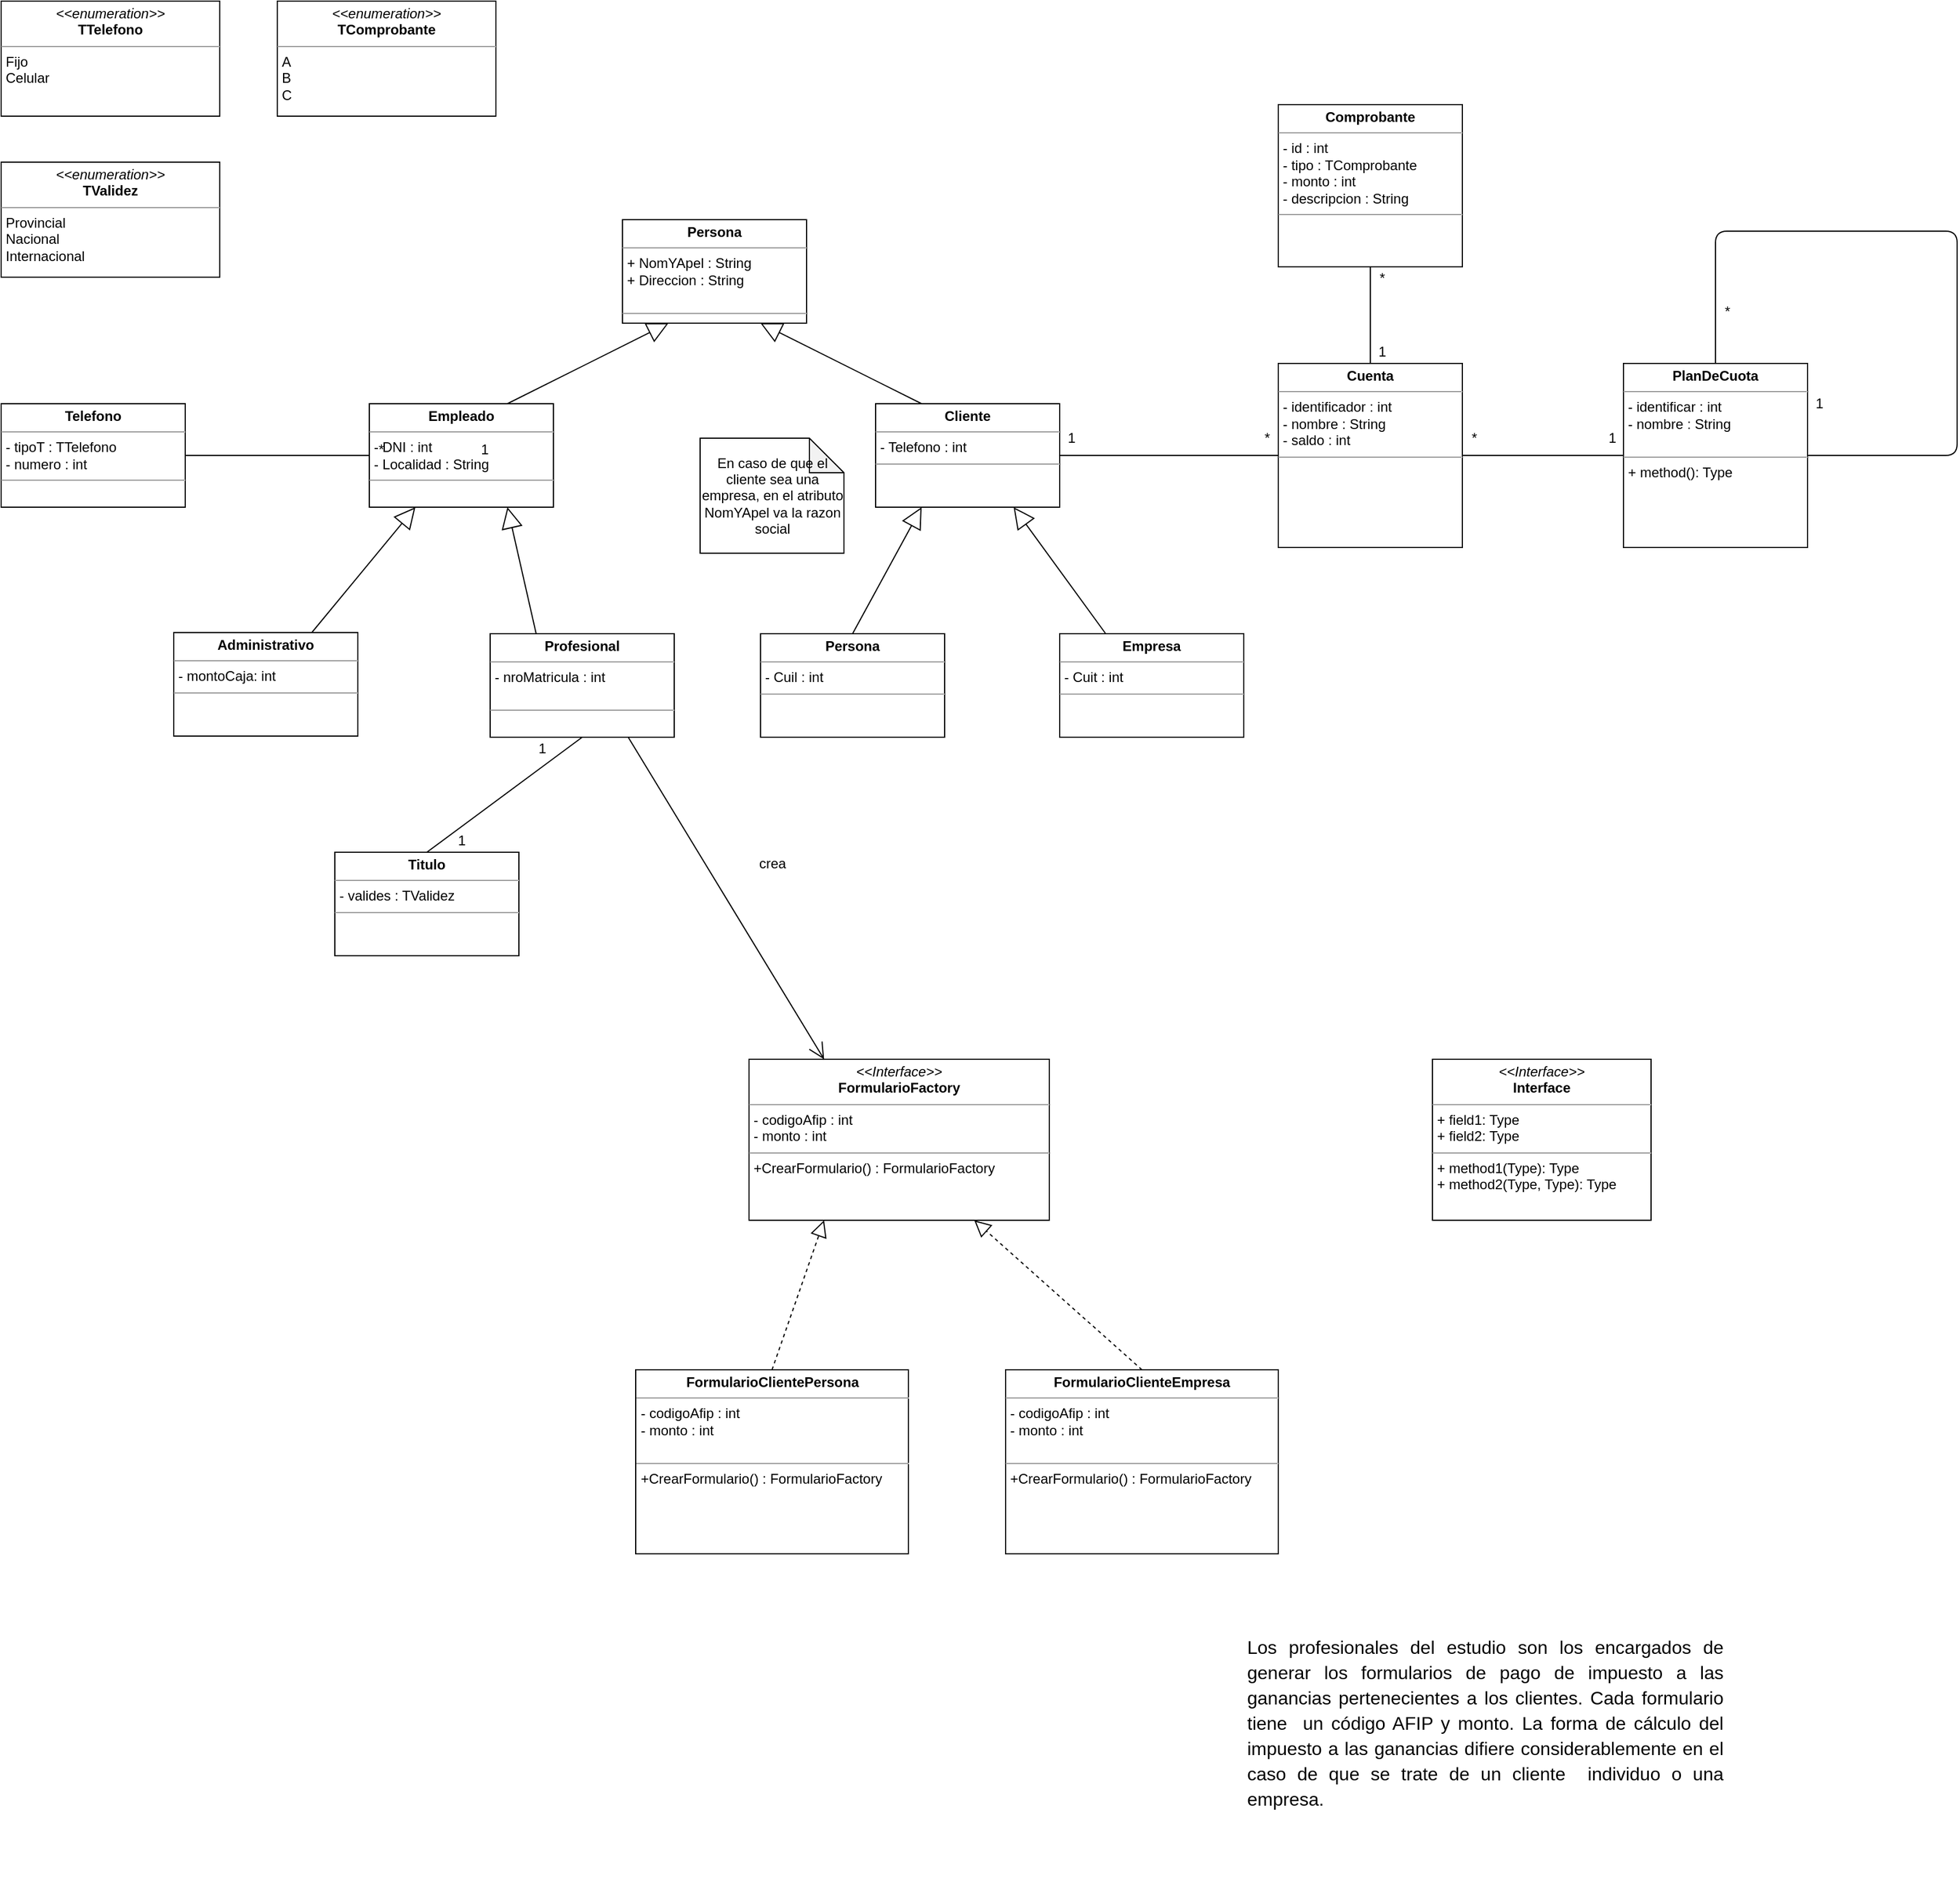 <mxfile version="14.7.4" type="github">
  <diagram name="Page-1" id="c4acf3e9-155e-7222-9cf6-157b1a14988f">
    <mxGraphModel dx="2790" dy="2544" grid="1" gridSize="10" guides="1" tooltips="1" connect="1" arrows="1" fold="1" page="1" pageScale="1" pageWidth="850" pageHeight="1100" background="none" math="0" shadow="0">
      <root>
        <mxCell id="0" />
        <mxCell id="1" parent="0" />
        <mxCell id="xygB0VnPQsvzj4-QFH4z-1" value="&lt;p style=&quot;margin: 0px ; margin-top: 4px ; text-align: center&quot;&gt;&lt;b&gt;Persona&lt;/b&gt;&lt;/p&gt;&lt;hr size=&quot;1&quot;&gt;&lt;p style=&quot;margin: 0px ; margin-left: 4px&quot;&gt;+ NomYApel : String&lt;/p&gt;&lt;p style=&quot;margin: 0px ; margin-left: 4px&quot;&gt;+ Direccion : String&lt;/p&gt;&lt;p style=&quot;margin: 0px ; margin-left: 4px&quot;&gt;&lt;br&gt;&lt;/p&gt;&lt;hr size=&quot;1&quot;&gt;&lt;p style=&quot;margin: 0px ; margin-left: 4px&quot;&gt;&lt;br&gt;&lt;/p&gt;" style="verticalAlign=top;align=left;overflow=fill;fontSize=12;fontFamily=Helvetica;html=1;" vertex="1" parent="1">
          <mxGeometry x="380" y="40" width="160" height="90" as="geometry" />
        </mxCell>
        <mxCell id="xygB0VnPQsvzj4-QFH4z-4" value="&lt;p style=&quot;margin: 0px ; margin-top: 4px ; text-align: center&quot;&gt;&lt;b&gt;Empleado&lt;/b&gt;&lt;/p&gt;&lt;hr size=&quot;1&quot;&gt;&lt;p style=&quot;margin: 0px ; margin-left: 4px&quot;&gt;- DNI : int&lt;/p&gt;&lt;p style=&quot;margin: 0px ; margin-left: 4px&quot;&gt;- Localidad : String&lt;/p&gt;&lt;hr size=&quot;1&quot;&gt;&lt;p style=&quot;margin: 0px ; margin-left: 4px&quot;&gt;&lt;br&gt;&lt;/p&gt;" style="verticalAlign=top;align=left;overflow=fill;fontSize=12;fontFamily=Helvetica;html=1;" vertex="1" parent="1">
          <mxGeometry x="160" y="200" width="160" height="90" as="geometry" />
        </mxCell>
        <mxCell id="xygB0VnPQsvzj4-QFH4z-5" value="&lt;p style=&quot;margin: 0px ; margin-top: 4px ; text-align: center&quot;&gt;&lt;b&gt;Cliente&lt;/b&gt;&lt;/p&gt;&lt;hr size=&quot;1&quot;&gt;&lt;p style=&quot;margin: 0px ; margin-left: 4px&quot;&gt;- Telefono : int&lt;/p&gt;&lt;hr size=&quot;1&quot;&gt;&lt;p style=&quot;margin: 0px ; margin-left: 4px&quot;&gt;&lt;br&gt;&lt;/p&gt;" style="verticalAlign=top;align=left;overflow=fill;fontSize=12;fontFamily=Helvetica;html=1;" vertex="1" parent="1">
          <mxGeometry x="600" y="200" width="160" height="90" as="geometry" />
        </mxCell>
        <mxCell id="xygB0VnPQsvzj4-QFH4z-6" value="" style="endArrow=block;endSize=16;endFill=0;html=1;entryX=0.75;entryY=1;entryDx=0;entryDy=0;exitX=0.25;exitY=0;exitDx=0;exitDy=0;" edge="1" parent="1" source="xygB0VnPQsvzj4-QFH4z-5" target="xygB0VnPQsvzj4-QFH4z-1">
          <mxGeometry width="160" relative="1" as="geometry">
            <mxPoint x="470" y="390" as="sourcePoint" />
            <mxPoint x="630" y="390" as="targetPoint" />
          </mxGeometry>
        </mxCell>
        <mxCell id="xygB0VnPQsvzj4-QFH4z-8" value="" style="endArrow=block;endSize=16;endFill=0;html=1;entryX=0.25;entryY=1;entryDx=0;entryDy=0;exitX=0.75;exitY=0;exitDx=0;exitDy=0;" edge="1" parent="1" source="xygB0VnPQsvzj4-QFH4z-4" target="xygB0VnPQsvzj4-QFH4z-1">
          <mxGeometry width="160" relative="1" as="geometry">
            <mxPoint x="480" y="400" as="sourcePoint" />
            <mxPoint x="640" y="400" as="targetPoint" />
          </mxGeometry>
        </mxCell>
        <mxCell id="xygB0VnPQsvzj4-QFH4z-9" value="&lt;p style=&quot;margin: 0px ; margin-top: 4px ; text-align: center&quot;&gt;&lt;b&gt;Persona&lt;/b&gt;&lt;/p&gt;&lt;hr size=&quot;1&quot;&gt;&lt;p style=&quot;margin: 0px ; margin-left: 4px&quot;&gt;- Cuil : int&lt;/p&gt;&lt;hr size=&quot;1&quot;&gt;&lt;p style=&quot;margin: 0px ; margin-left: 4px&quot;&gt;&lt;br&gt;&lt;/p&gt;" style="verticalAlign=top;align=left;overflow=fill;fontSize=12;fontFamily=Helvetica;html=1;" vertex="1" parent="1">
          <mxGeometry x="500" y="400" width="160" height="90" as="geometry" />
        </mxCell>
        <mxCell id="xygB0VnPQsvzj4-QFH4z-10" value="&lt;p style=&quot;margin: 0px ; margin-top: 4px ; text-align: center&quot;&gt;&lt;b&gt;Empresa&lt;/b&gt;&lt;/p&gt;&lt;hr size=&quot;1&quot;&gt;&lt;p style=&quot;margin: 0px ; margin-left: 4px&quot;&gt;- Cuit : int&lt;/p&gt;&lt;hr size=&quot;1&quot;&gt;&lt;p style=&quot;margin: 0px ; margin-left: 4px&quot;&gt;&lt;br&gt;&lt;/p&gt;" style="verticalAlign=top;align=left;overflow=fill;fontSize=12;fontFamily=Helvetica;html=1;" vertex="1" parent="1">
          <mxGeometry x="760" y="400" width="160" height="90" as="geometry" />
        </mxCell>
        <mxCell id="xygB0VnPQsvzj4-QFH4z-11" value="" style="endArrow=block;endSize=16;endFill=0;html=1;entryX=0.75;entryY=1;entryDx=0;entryDy=0;exitX=0.25;exitY=0;exitDx=0;exitDy=0;" edge="1" parent="1" source="xygB0VnPQsvzj4-QFH4z-10" target="xygB0VnPQsvzj4-QFH4z-5">
          <mxGeometry width="160" relative="1" as="geometry">
            <mxPoint x="580" y="540" as="sourcePoint" />
            <mxPoint x="740" y="540" as="targetPoint" />
          </mxGeometry>
        </mxCell>
        <mxCell id="xygB0VnPQsvzj4-QFH4z-13" value="" style="endArrow=block;endSize=16;endFill=0;html=1;entryX=0.25;entryY=1;entryDx=0;entryDy=0;exitX=0.5;exitY=0;exitDx=0;exitDy=0;" edge="1" parent="1" source="xygB0VnPQsvzj4-QFH4z-9" target="xygB0VnPQsvzj4-QFH4z-5">
          <mxGeometry width="160" relative="1" as="geometry">
            <mxPoint x="590" y="550" as="sourcePoint" />
            <mxPoint x="750" y="550" as="targetPoint" />
          </mxGeometry>
        </mxCell>
        <mxCell id="xygB0VnPQsvzj4-QFH4z-14" value="En caso de que el cliente sea una empresa, en el atributo NomYApel va la razon social" style="shape=note;whiteSpace=wrap;html=1;backgroundOutline=1;darkOpacity=0.05;" vertex="1" parent="1">
          <mxGeometry x="447.5" y="230" width="125" height="100" as="geometry" />
        </mxCell>
        <mxCell id="xygB0VnPQsvzj4-QFH4z-16" value="&lt;p style=&quot;margin: 0px ; margin-top: 4px ; text-align: center&quot;&gt;&lt;b&gt;Telefono&lt;/b&gt;&lt;/p&gt;&lt;hr size=&quot;1&quot;&gt;&lt;p style=&quot;margin: 0px ; margin-left: 4px&quot;&gt;- tipoT : TTelefono&lt;/p&gt;&lt;p style=&quot;margin: 0px ; margin-left: 4px&quot;&gt;- numero : int&lt;/p&gt;&lt;hr size=&quot;1&quot;&gt;&lt;p style=&quot;margin: 0px ; margin-left: 4px&quot;&gt;&lt;br&gt;&lt;/p&gt;" style="verticalAlign=top;align=left;overflow=fill;fontSize=12;fontFamily=Helvetica;html=1;" vertex="1" parent="1">
          <mxGeometry x="-160" y="200" width="160" height="90" as="geometry" />
        </mxCell>
        <mxCell id="xygB0VnPQsvzj4-QFH4z-17" value="" style="endArrow=none;html=1;entryX=0;entryY=0.5;entryDx=0;entryDy=0;exitX=1;exitY=0.5;exitDx=0;exitDy=0;" edge="1" parent="1" source="xygB0VnPQsvzj4-QFH4z-16" target="xygB0VnPQsvzj4-QFH4z-4">
          <mxGeometry width="50" height="50" relative="1" as="geometry">
            <mxPoint x="160" y="500" as="sourcePoint" />
            <mxPoint x="210" y="450" as="targetPoint" />
          </mxGeometry>
        </mxCell>
        <mxCell id="xygB0VnPQsvzj4-QFH4z-18" value="*" style="text;html=1;align=center;verticalAlign=middle;resizable=0;points=[];autosize=1;strokeColor=none;" vertex="1" parent="1">
          <mxGeometry x="160" y="230" width="20" height="20" as="geometry" />
        </mxCell>
        <mxCell id="xygB0VnPQsvzj4-QFH4z-19" value="1" style="text;html=1;align=center;verticalAlign=middle;resizable=0;points=[];autosize=1;strokeColor=none;" vertex="1" parent="1">
          <mxGeometry x="250" y="230" width="20" height="20" as="geometry" />
        </mxCell>
        <mxCell id="xygB0VnPQsvzj4-QFH4z-22" value="&lt;p style=&quot;margin: 0px ; margin-top: 4px ; text-align: center&quot;&gt;&lt;b&gt;Cuenta&lt;/b&gt;&lt;/p&gt;&lt;hr size=&quot;1&quot;&gt;&lt;p style=&quot;margin: 0px ; margin-left: 4px&quot;&gt;- identificador : int&lt;/p&gt;&lt;p style=&quot;margin: 0px ; margin-left: 4px&quot;&gt;- nombre : String&lt;/p&gt;&lt;p style=&quot;margin: 0px ; margin-left: 4px&quot;&gt;- saldo : int&lt;/p&gt;&lt;hr size=&quot;1&quot;&gt;&lt;p style=&quot;margin: 0px ; margin-left: 4px&quot;&gt;&lt;br&gt;&lt;/p&gt;" style="verticalAlign=top;align=left;overflow=fill;fontSize=12;fontFamily=Helvetica;html=1;" vertex="1" parent="1">
          <mxGeometry x="950" y="165" width="160" height="160" as="geometry" />
        </mxCell>
        <mxCell id="xygB0VnPQsvzj4-QFH4z-23" value="&lt;p style=&quot;margin: 0px ; margin-top: 4px ; text-align: center&quot;&gt;&lt;b&gt;PlanDeCuota&lt;/b&gt;&lt;/p&gt;&lt;hr size=&quot;1&quot;&gt;&lt;p style=&quot;margin: 0px ; margin-left: 4px&quot;&gt;- identificar : int&lt;/p&gt;&lt;p style=&quot;margin: 0px ; margin-left: 4px&quot;&gt;- nombre : String&lt;/p&gt;&lt;p style=&quot;margin: 0px ; margin-left: 4px&quot;&gt;&lt;br&gt;&lt;/p&gt;&lt;hr size=&quot;1&quot;&gt;&lt;p style=&quot;margin: 0px ; margin-left: 4px&quot;&gt;+ method(): Type&lt;/p&gt;" style="verticalAlign=top;align=left;overflow=fill;fontSize=12;fontFamily=Helvetica;html=1;" vertex="1" parent="1">
          <mxGeometry x="1250" y="165" width="160" height="160" as="geometry" />
        </mxCell>
        <mxCell id="xygB0VnPQsvzj4-QFH4z-24" value="" style="endArrow=none;html=1;entryX=0;entryY=0.5;entryDx=0;entryDy=0;exitX=1;exitY=0.5;exitDx=0;exitDy=0;" edge="1" parent="1" source="xygB0VnPQsvzj4-QFH4z-22" target="xygB0VnPQsvzj4-QFH4z-23">
          <mxGeometry width="50" height="50" relative="1" as="geometry">
            <mxPoint x="1150" y="400" as="sourcePoint" />
            <mxPoint x="1200" y="350" as="targetPoint" />
          </mxGeometry>
        </mxCell>
        <mxCell id="xygB0VnPQsvzj4-QFH4z-25" value="*" style="text;html=1;align=center;verticalAlign=middle;resizable=0;points=[];autosize=1;strokeColor=none;" vertex="1" parent="1">
          <mxGeometry x="1110" y="220" width="20" height="20" as="geometry" />
        </mxCell>
        <mxCell id="xygB0VnPQsvzj4-QFH4z-26" value="1" style="text;html=1;align=center;verticalAlign=middle;resizable=0;points=[];autosize=1;strokeColor=none;" vertex="1" parent="1">
          <mxGeometry x="1230" y="220" width="20" height="20" as="geometry" />
        </mxCell>
        <mxCell id="xygB0VnPQsvzj4-QFH4z-27" value="" style="endArrow=none;html=1;entryX=1;entryY=0.5;entryDx=0;entryDy=0;exitX=0.5;exitY=0;exitDx=0;exitDy=0;" edge="1" parent="1" source="xygB0VnPQsvzj4-QFH4z-23" target="xygB0VnPQsvzj4-QFH4z-23">
          <mxGeometry width="50" height="50" relative="1" as="geometry">
            <mxPoint x="1280" y="340" as="sourcePoint" />
            <mxPoint x="1330" y="290" as="targetPoint" />
            <Array as="points">
              <mxPoint x="1330" y="50" />
              <mxPoint x="1430" y="50" />
              <mxPoint x="1540" y="50" />
              <mxPoint x="1540" y="130" />
              <mxPoint x="1540" y="210" />
              <mxPoint x="1540" y="245" />
            </Array>
          </mxGeometry>
        </mxCell>
        <mxCell id="xygB0VnPQsvzj4-QFH4z-28" value="*" style="text;html=1;align=center;verticalAlign=middle;resizable=0;points=[];autosize=1;strokeColor=none;" vertex="1" parent="1">
          <mxGeometry x="1330" y="110" width="20" height="20" as="geometry" />
        </mxCell>
        <mxCell id="xygB0VnPQsvzj4-QFH4z-29" value="1" style="text;html=1;align=center;verticalAlign=middle;resizable=0;points=[];autosize=1;strokeColor=none;" vertex="1" parent="1">
          <mxGeometry x="1410" y="190" width="20" height="20" as="geometry" />
        </mxCell>
        <mxCell id="xygB0VnPQsvzj4-QFH4z-30" value="" style="endArrow=none;html=1;exitX=1;exitY=0.5;exitDx=0;exitDy=0;entryX=0;entryY=0.5;entryDx=0;entryDy=0;" edge="1" parent="1" source="xygB0VnPQsvzj4-QFH4z-5" target="xygB0VnPQsvzj4-QFH4z-22">
          <mxGeometry width="50" height="50" relative="1" as="geometry">
            <mxPoint x="980" y="280" as="sourcePoint" />
            <mxPoint x="1030" y="230" as="targetPoint" />
          </mxGeometry>
        </mxCell>
        <mxCell id="xygB0VnPQsvzj4-QFH4z-33" value="&lt;p style=&quot;margin: 0px ; margin-top: 4px ; text-align: center&quot;&gt;&lt;b&gt;Comprobante&lt;/b&gt;&lt;/p&gt;&lt;hr size=&quot;1&quot;&gt;&lt;p style=&quot;margin: 0px ; margin-left: 4px&quot;&gt;- id : int&lt;/p&gt;&lt;p style=&quot;margin: 0px ; margin-left: 4px&quot;&gt;- tipo : TComprobante&lt;/p&gt;&lt;p style=&quot;margin: 0px ; margin-left: 4px&quot;&gt;- monto : int&lt;/p&gt;&lt;p style=&quot;margin: 0px ; margin-left: 4px&quot;&gt;- descripcion : String&lt;/p&gt;&lt;hr size=&quot;1&quot;&gt;&lt;p style=&quot;margin: 0px ; margin-left: 4px&quot;&gt;&lt;br&gt;&lt;/p&gt;" style="verticalAlign=top;align=left;overflow=fill;fontSize=12;fontFamily=Helvetica;html=1;" vertex="1" parent="1">
          <mxGeometry x="950" y="-60" width="160" height="141" as="geometry" />
        </mxCell>
        <mxCell id="xygB0VnPQsvzj4-QFH4z-34" value="" style="endArrow=none;html=1;entryX=0.5;entryY=1;entryDx=0;entryDy=0;exitX=0.5;exitY=0;exitDx=0;exitDy=0;" edge="1" parent="1" source="xygB0VnPQsvzj4-QFH4z-22" target="xygB0VnPQsvzj4-QFH4z-33">
          <mxGeometry width="50" height="50" relative="1" as="geometry">
            <mxPoint x="1100" y="280" as="sourcePoint" />
            <mxPoint x="1150" y="230" as="targetPoint" />
          </mxGeometry>
        </mxCell>
        <mxCell id="xygB0VnPQsvzj4-QFH4z-35" value="1" style="text;html=1;align=center;verticalAlign=middle;resizable=0;points=[];autosize=1;strokeColor=none;" vertex="1" parent="1">
          <mxGeometry x="1030" y="145" width="20" height="20" as="geometry" />
        </mxCell>
        <mxCell id="xygB0VnPQsvzj4-QFH4z-36" value="*" style="text;html=1;align=center;verticalAlign=middle;resizable=0;points=[];autosize=1;strokeColor=none;" vertex="1" parent="1">
          <mxGeometry x="1030" y="81" width="20" height="20" as="geometry" />
        </mxCell>
        <mxCell id="xygB0VnPQsvzj4-QFH4z-37" value="&lt;p style=&quot;margin: 0px ; margin-top: 4px ; text-align: center&quot;&gt;&lt;b&gt;Administrativo&lt;/b&gt;&lt;/p&gt;&lt;hr size=&quot;1&quot;&gt;&lt;p style=&quot;margin: 0px ; margin-left: 4px&quot;&gt;- montoCaja: int&lt;/p&gt;&lt;hr size=&quot;1&quot;&gt;&lt;p style=&quot;margin: 0px ; margin-left: 4px&quot;&gt;&lt;br&gt;&lt;/p&gt;" style="verticalAlign=top;align=left;overflow=fill;fontSize=12;fontFamily=Helvetica;html=1;" vertex="1" parent="1">
          <mxGeometry x="-10" y="399" width="160" height="90" as="geometry" />
        </mxCell>
        <mxCell id="xygB0VnPQsvzj4-QFH4z-38" value="&lt;p style=&quot;margin: 0px ; margin-top: 4px ; text-align: center&quot;&gt;&lt;b&gt;Profesional&lt;/b&gt;&lt;/p&gt;&lt;hr size=&quot;1&quot;&gt;&lt;p style=&quot;margin: 0px ; margin-left: 4px&quot;&gt;- nroMatricula : int&lt;/p&gt;&lt;p style=&quot;margin: 0px ; margin-left: 4px&quot;&gt;&lt;br&gt;&lt;/p&gt;&lt;hr size=&quot;1&quot;&gt;&lt;p style=&quot;margin: 0px ; margin-left: 4px&quot;&gt;&lt;br&gt;&lt;/p&gt;" style="verticalAlign=top;align=left;overflow=fill;fontSize=12;fontFamily=Helvetica;html=1;" vertex="1" parent="1">
          <mxGeometry x="265" y="400" width="160" height="90" as="geometry" />
        </mxCell>
        <mxCell id="xygB0VnPQsvzj4-QFH4z-39" value="&lt;p style=&quot;margin: 0px ; margin-top: 4px ; text-align: center&quot;&gt;&lt;b&gt;Titulo&lt;/b&gt;&lt;/p&gt;&lt;hr size=&quot;1&quot;&gt;&lt;p style=&quot;margin: 0px ; margin-left: 4px&quot;&gt;- valides : TValidez&lt;/p&gt;&lt;hr size=&quot;1&quot;&gt;&lt;p style=&quot;margin: 0px ; margin-left: 4px&quot;&gt;&lt;br&gt;&lt;/p&gt;" style="verticalAlign=top;align=left;overflow=fill;fontSize=12;fontFamily=Helvetica;html=1;" vertex="1" parent="1">
          <mxGeometry x="130" y="590" width="160" height="90" as="geometry" />
        </mxCell>
        <mxCell id="xygB0VnPQsvzj4-QFH4z-40" value="" style="endArrow=block;endSize=16;endFill=0;html=1;entryX=0.25;entryY=1;entryDx=0;entryDy=0;exitX=0.75;exitY=0;exitDx=0;exitDy=0;" edge="1" parent="1" source="xygB0VnPQsvzj4-QFH4z-37" target="xygB0VnPQsvzj4-QFH4z-4">
          <mxGeometry width="160" relative="1" as="geometry">
            <mxPoint x="400" y="630" as="sourcePoint" />
            <mxPoint x="560" y="630" as="targetPoint" />
          </mxGeometry>
        </mxCell>
        <mxCell id="xygB0VnPQsvzj4-QFH4z-41" value="" style="endArrow=block;endSize=16;endFill=0;html=1;entryX=0.75;entryY=1;entryDx=0;entryDy=0;exitX=0.25;exitY=0;exitDx=0;exitDy=0;" edge="1" parent="1" source="xygB0VnPQsvzj4-QFH4z-38" target="xygB0VnPQsvzj4-QFH4z-4">
          <mxGeometry width="160" relative="1" as="geometry">
            <mxPoint x="410" y="640" as="sourcePoint" />
            <mxPoint x="570" y="640" as="targetPoint" />
          </mxGeometry>
        </mxCell>
        <mxCell id="xygB0VnPQsvzj4-QFH4z-43" value="" style="endArrow=none;html=1;exitX=0.5;exitY=0;exitDx=0;exitDy=0;entryX=0.5;entryY=1;entryDx=0;entryDy=0;" edge="1" parent="1" source="xygB0VnPQsvzj4-QFH4z-39" target="xygB0VnPQsvzj4-QFH4z-38">
          <mxGeometry width="50" height="50" relative="1" as="geometry">
            <mxPoint x="400" y="560" as="sourcePoint" />
            <mxPoint x="450" y="510" as="targetPoint" />
          </mxGeometry>
        </mxCell>
        <mxCell id="xygB0VnPQsvzj4-QFH4z-44" value="1" style="text;html=1;align=center;verticalAlign=middle;resizable=0;points=[];autosize=1;strokeColor=none;" vertex="1" parent="1">
          <mxGeometry x="300" y="490" width="20" height="20" as="geometry" />
        </mxCell>
        <mxCell id="xygB0VnPQsvzj4-QFH4z-45" value="1" style="text;html=1;align=center;verticalAlign=middle;resizable=0;points=[];autosize=1;strokeColor=none;" vertex="1" parent="1">
          <mxGeometry x="230" y="570" width="20" height="20" as="geometry" />
        </mxCell>
        <mxCell id="xygB0VnPQsvzj4-QFH4z-48" value="&lt;p style=&quot;margin: 0px ; margin-top: 4px ; text-align: center&quot;&gt;&lt;i&gt;&amp;lt;&amp;lt;enumeration&amp;gt;&amp;gt;&lt;/i&gt;&lt;br&gt;&lt;b&gt;TValidez&lt;/b&gt;&lt;/p&gt;&lt;hr size=&quot;1&quot;&gt;&lt;p style=&quot;margin: 0px ; margin-left: 4px&quot;&gt;Provincial&lt;/p&gt;&lt;p style=&quot;margin: 0px ; margin-left: 4px&quot;&gt;Nacional&lt;/p&gt;&lt;p style=&quot;margin: 0px ; margin-left: 4px&quot;&gt;Internacional&lt;/p&gt;" style="verticalAlign=top;align=left;overflow=fill;fontSize=12;fontFamily=Helvetica;html=1;" vertex="1" parent="1">
          <mxGeometry x="-160" y="-10" width="190" height="100" as="geometry" />
        </mxCell>
        <mxCell id="xygB0VnPQsvzj4-QFH4z-49" value="&lt;h1&gt;&lt;br&gt;&lt;/h1&gt;&lt;p&gt;&lt;span id=&quot;docs-internal-guid-c528a71c-7fff-1e98-2cb6-5f1b31de3623&quot;&gt;&lt;/span&gt;&lt;/p&gt;&lt;p dir=&quot;ltr&quot; style=&quot;line-height: 1.38 ; margin-left: 36pt ; text-align: justify ; margin-top: 12pt ; margin-bottom: 12pt&quot;&gt;&lt;span style=&quot;font-size: 12pt ; font-family: &amp;#34;arial&amp;#34; ; color: rgb(0 , 0 , 0) ; background-color: transparent ; font-weight: 400 ; font-style: normal ; font-variant: normal ; text-decoration: none ; vertical-align: baseline&quot;&gt;Los profesionales del estudio son los encargados de generar los formularios de pago de impuesto a las ganancias pertenecientes a los clientes. Cada formulario tiene&amp;nbsp; un código AFIP y monto. La forma de cálculo del impuesto a las ganancias difiere considerablemente en el caso de que se trate de un cliente&amp;nbsp; individuo o una empresa.&amp;nbsp;&lt;/span&gt;&lt;/p&gt;" style="text;html=1;strokeColor=none;fillColor=none;spacing=5;spacingTop=-20;whiteSpace=wrap;overflow=hidden;rounded=0;" vertex="1" parent="1">
          <mxGeometry x="870" y="1220" width="470" height="280" as="geometry" />
        </mxCell>
        <mxCell id="xygB0VnPQsvzj4-QFH4z-52" value="&lt;p style=&quot;margin: 0px ; margin-top: 4px ; text-align: center&quot;&gt;&lt;i&gt;&amp;lt;&amp;lt;Interface&amp;gt;&amp;gt;&lt;/i&gt;&lt;br&gt;&lt;b&gt;FormularioFactory&lt;/b&gt;&lt;/p&gt;&lt;hr size=&quot;1&quot;&gt;&lt;p style=&quot;margin: 0px ; margin-left: 4px&quot;&gt;- codigoAfip : int&lt;/p&gt;&lt;p style=&quot;margin: 0px ; margin-left: 4px&quot;&gt;- monto : int&lt;/p&gt;&lt;hr size=&quot;1&quot;&gt;&lt;p style=&quot;margin: 0px ; margin-left: 4px&quot;&gt;+CrearFormulario() : FormularioFactory&lt;/p&gt;" style="verticalAlign=top;align=left;overflow=fill;fontSize=12;fontFamily=Helvetica;html=1;" vertex="1" parent="1">
          <mxGeometry x="490" y="770" width="261" height="140" as="geometry" />
        </mxCell>
        <mxCell id="xygB0VnPQsvzj4-QFH4z-53" value="&lt;p style=&quot;margin: 0px ; margin-top: 4px ; text-align: center&quot;&gt;&lt;b&gt;FormularioClientePersona&lt;/b&gt;&lt;/p&gt;&lt;hr size=&quot;1&quot;&gt;&lt;p style=&quot;margin: 0px 0px 0px 4px&quot;&gt;- codigoAfip : int&lt;/p&gt;&lt;p style=&quot;margin: 0px 0px 0px 4px&quot;&gt;- monto : int&lt;/p&gt;&lt;div&gt;&lt;br&gt;&lt;/div&gt;&lt;hr size=&quot;1&quot;&gt;&lt;p style=&quot;margin: 0px ; margin-left: 4px&quot;&gt;+CrearFormulario() : FormularioFactory&lt;br&gt;&lt;/p&gt;" style="verticalAlign=top;align=left;overflow=fill;fontSize=12;fontFamily=Helvetica;html=1;" vertex="1" parent="1">
          <mxGeometry x="391.5" y="1040" width="237" height="160" as="geometry" />
        </mxCell>
        <mxCell id="xygB0VnPQsvzj4-QFH4z-55" value="&lt;p style=&quot;margin: 0px ; margin-top: 4px ; text-align: center&quot;&gt;&lt;b&gt;FormularioClienteEmpresa&lt;/b&gt;&lt;/p&gt;&lt;hr size=&quot;1&quot;&gt;&lt;p style=&quot;margin: 0px 0px 0px 4px&quot;&gt;- codigoAfip : int&lt;/p&gt;&lt;p style=&quot;margin: 0px 0px 0px 4px&quot;&gt;- monto : int&lt;/p&gt;&lt;div&gt;&lt;br&gt;&lt;/div&gt;&lt;hr size=&quot;1&quot;&gt;&lt;p style=&quot;margin: 0px ; margin-left: 4px&quot;&gt;+CrearFormulario() : FormularioFactory&lt;br&gt;&lt;/p&gt;" style="verticalAlign=top;align=left;overflow=fill;fontSize=12;fontFamily=Helvetica;html=1;" vertex="1" parent="1">
          <mxGeometry x="713" y="1040" width="237" height="160" as="geometry" />
        </mxCell>
        <mxCell id="xygB0VnPQsvzj4-QFH4z-56" value="" style="endArrow=block;dashed=1;endFill=0;endSize=12;html=1;entryX=0.75;entryY=1;entryDx=0;entryDy=0;exitX=0.5;exitY=0;exitDx=0;exitDy=0;" edge="1" parent="1" source="xygB0VnPQsvzj4-QFH4z-55" target="xygB0VnPQsvzj4-QFH4z-52">
          <mxGeometry width="160" relative="1" as="geometry">
            <mxPoint x="730" y="940" as="sourcePoint" />
            <mxPoint x="890" y="940" as="targetPoint" />
          </mxGeometry>
        </mxCell>
        <mxCell id="xygB0VnPQsvzj4-QFH4z-57" value="" style="endArrow=block;dashed=1;endFill=0;endSize=12;html=1;entryX=0.25;entryY=1;entryDx=0;entryDy=0;exitX=0.5;exitY=0;exitDx=0;exitDy=0;" edge="1" parent="1" source="xygB0VnPQsvzj4-QFH4z-53" target="xygB0VnPQsvzj4-QFH4z-52">
          <mxGeometry width="160" relative="1" as="geometry">
            <mxPoint x="740" y="950" as="sourcePoint" />
            <mxPoint x="900" y="950" as="targetPoint" />
          </mxGeometry>
        </mxCell>
        <mxCell id="xygB0VnPQsvzj4-QFH4z-58" value="" style="endArrow=open;endFill=1;endSize=12;html=1;exitX=0.75;exitY=1;exitDx=0;exitDy=0;entryX=0.25;entryY=0;entryDx=0;entryDy=0;" edge="1" parent="1" source="xygB0VnPQsvzj4-QFH4z-38" target="xygB0VnPQsvzj4-QFH4z-52">
          <mxGeometry width="160" relative="1" as="geometry">
            <mxPoint x="650" y="780" as="sourcePoint" />
            <mxPoint x="810" y="780" as="targetPoint" />
          </mxGeometry>
        </mxCell>
        <mxCell id="xygB0VnPQsvzj4-QFH4z-59" value="crea" style="text;html=1;align=center;verticalAlign=middle;resizable=0;points=[];autosize=1;strokeColor=none;" vertex="1" parent="1">
          <mxGeometry x="490" y="590" width="40" height="20" as="geometry" />
        </mxCell>
        <mxCell id="xygB0VnPQsvzj4-QFH4z-62" value="&lt;p style=&quot;margin: 0px ; margin-top: 4px ; text-align: center&quot;&gt;&lt;i&gt;&amp;lt;&amp;lt;enumeration&amp;gt;&amp;gt;&lt;/i&gt;&lt;br&gt;&lt;b&gt;TComprobante&lt;/b&gt;&lt;/p&gt;&lt;hr size=&quot;1&quot;&gt;&lt;p style=&quot;margin: 0px ; margin-left: 4px&quot;&gt;A&lt;/p&gt;&lt;p style=&quot;margin: 0px ; margin-left: 4px&quot;&gt;B&lt;/p&gt;&lt;p style=&quot;margin: 0px ; margin-left: 4px&quot;&gt;C&lt;/p&gt;" style="verticalAlign=top;align=left;overflow=fill;fontSize=12;fontFamily=Helvetica;html=1;" vertex="1" parent="1">
          <mxGeometry x="80" y="-150" width="190" height="100" as="geometry" />
        </mxCell>
        <mxCell id="xygB0VnPQsvzj4-QFH4z-63" value="&lt;p style=&quot;margin: 0px ; margin-top: 4px ; text-align: center&quot;&gt;&lt;i&gt;&amp;lt;&amp;lt;enumeration&amp;gt;&amp;gt;&lt;/i&gt;&lt;br&gt;&lt;b&gt;TTelefono&lt;/b&gt;&lt;/p&gt;&lt;hr size=&quot;1&quot;&gt;&lt;p style=&quot;margin: 0px ; margin-left: 4px&quot;&gt;Fijo&lt;/p&gt;&lt;p style=&quot;margin: 0px ; margin-left: 4px&quot;&gt;Celular&lt;/p&gt;" style="verticalAlign=top;align=left;overflow=fill;fontSize=12;fontFamily=Helvetica;html=1;" vertex="1" parent="1">
          <mxGeometry x="-160" y="-150" width="190" height="100" as="geometry" />
        </mxCell>
        <mxCell id="xygB0VnPQsvzj4-QFH4z-64" value="1" style="text;html=1;align=center;verticalAlign=middle;resizable=0;points=[];autosize=1;strokeColor=none;" vertex="1" parent="1">
          <mxGeometry x="760" y="220" width="20" height="20" as="geometry" />
        </mxCell>
        <mxCell id="xygB0VnPQsvzj4-QFH4z-65" value="*" style="text;html=1;align=center;verticalAlign=middle;resizable=0;points=[];autosize=1;strokeColor=none;" vertex="1" parent="1">
          <mxGeometry x="930" y="220" width="20" height="20" as="geometry" />
        </mxCell>
        <mxCell id="xygB0VnPQsvzj4-QFH4z-68" value="&lt;p style=&quot;margin:0px;margin-top:4px;text-align:center;&quot;&gt;&lt;i&gt;&amp;lt;&amp;lt;Interface&amp;gt;&amp;gt;&lt;/i&gt;&lt;br/&gt;&lt;b&gt;Interface&lt;/b&gt;&lt;/p&gt;&lt;hr size=&quot;1&quot;/&gt;&lt;p style=&quot;margin:0px;margin-left:4px;&quot;&gt;+ field1: Type&lt;br/&gt;+ field2: Type&lt;/p&gt;&lt;hr size=&quot;1&quot;/&gt;&lt;p style=&quot;margin:0px;margin-left:4px;&quot;&gt;+ method1(Type): Type&lt;br/&gt;+ method2(Type, Type): Type&lt;/p&gt;" style="verticalAlign=top;align=left;overflow=fill;fontSize=12;fontFamily=Helvetica;html=1;" vertex="1" parent="1">
          <mxGeometry x="1084" y="770" width="190" height="140" as="geometry" />
        </mxCell>
      </root>
    </mxGraphModel>
  </diagram>
</mxfile>
